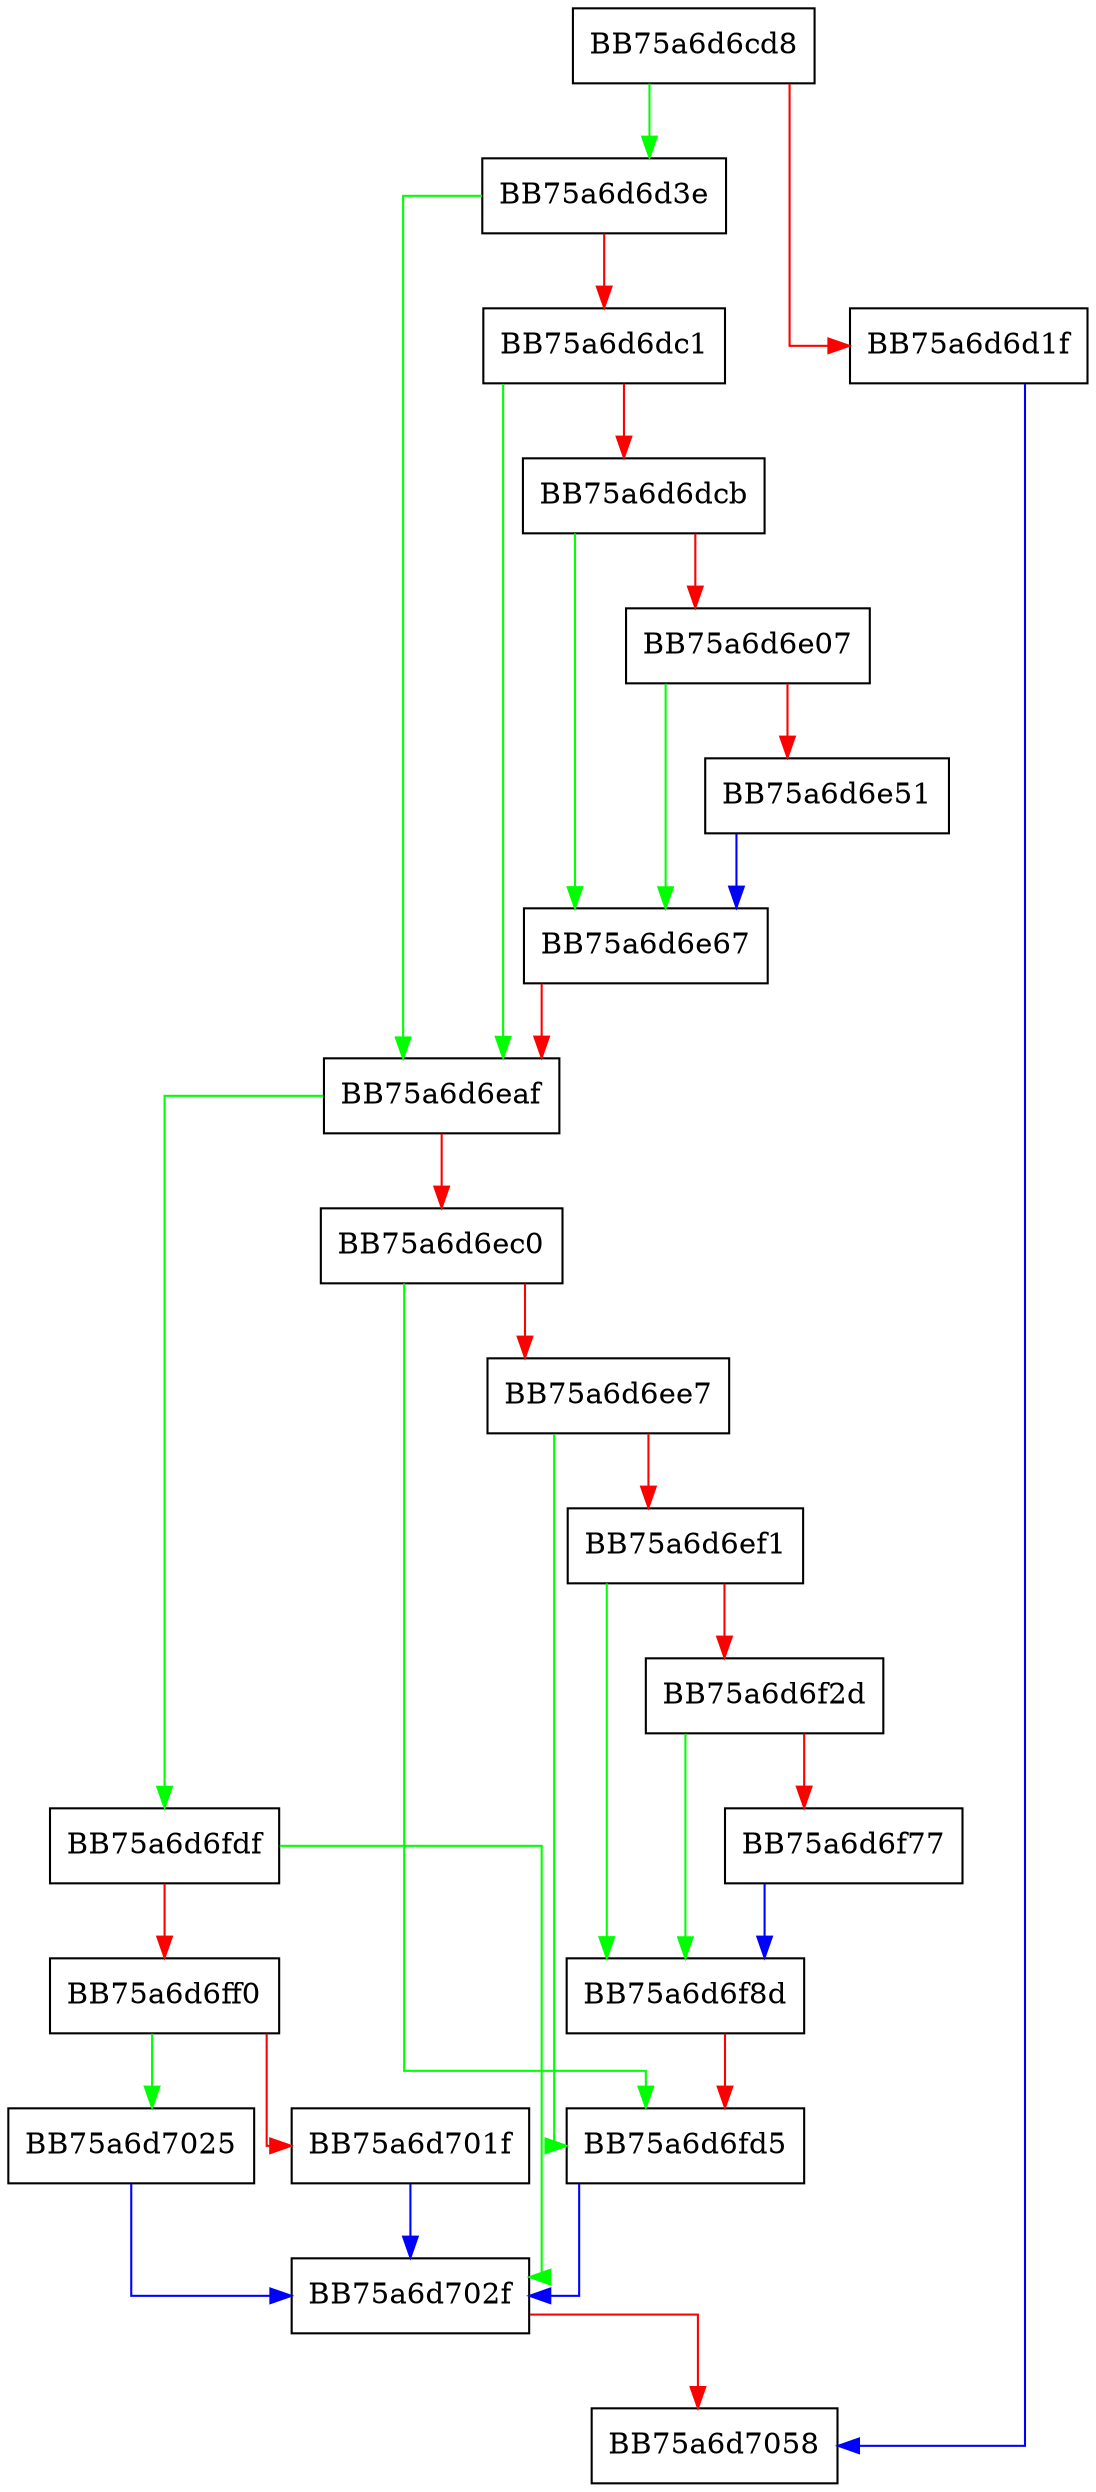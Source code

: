 digraph init {
  node [shape="box"];
  graph [splines=ortho];
  BB75a6d6cd8 -> BB75a6d6d3e [color="green"];
  BB75a6d6cd8 -> BB75a6d6d1f [color="red"];
  BB75a6d6d1f -> BB75a6d7058 [color="blue"];
  BB75a6d6d3e -> BB75a6d6eaf [color="green"];
  BB75a6d6d3e -> BB75a6d6dc1 [color="red"];
  BB75a6d6dc1 -> BB75a6d6eaf [color="green"];
  BB75a6d6dc1 -> BB75a6d6dcb [color="red"];
  BB75a6d6dcb -> BB75a6d6e67 [color="green"];
  BB75a6d6dcb -> BB75a6d6e07 [color="red"];
  BB75a6d6e07 -> BB75a6d6e67 [color="green"];
  BB75a6d6e07 -> BB75a6d6e51 [color="red"];
  BB75a6d6e51 -> BB75a6d6e67 [color="blue"];
  BB75a6d6e67 -> BB75a6d6eaf [color="red"];
  BB75a6d6eaf -> BB75a6d6fdf [color="green"];
  BB75a6d6eaf -> BB75a6d6ec0 [color="red"];
  BB75a6d6ec0 -> BB75a6d6fd5 [color="green"];
  BB75a6d6ec0 -> BB75a6d6ee7 [color="red"];
  BB75a6d6ee7 -> BB75a6d6fd5 [color="green"];
  BB75a6d6ee7 -> BB75a6d6ef1 [color="red"];
  BB75a6d6ef1 -> BB75a6d6f8d [color="green"];
  BB75a6d6ef1 -> BB75a6d6f2d [color="red"];
  BB75a6d6f2d -> BB75a6d6f8d [color="green"];
  BB75a6d6f2d -> BB75a6d6f77 [color="red"];
  BB75a6d6f77 -> BB75a6d6f8d [color="blue"];
  BB75a6d6f8d -> BB75a6d6fd5 [color="red"];
  BB75a6d6fd5 -> BB75a6d702f [color="blue"];
  BB75a6d6fdf -> BB75a6d702f [color="green"];
  BB75a6d6fdf -> BB75a6d6ff0 [color="red"];
  BB75a6d6ff0 -> BB75a6d7025 [color="green"];
  BB75a6d6ff0 -> BB75a6d701f [color="red"];
  BB75a6d701f -> BB75a6d702f [color="blue"];
  BB75a6d7025 -> BB75a6d702f [color="blue"];
  BB75a6d702f -> BB75a6d7058 [color="red"];
}